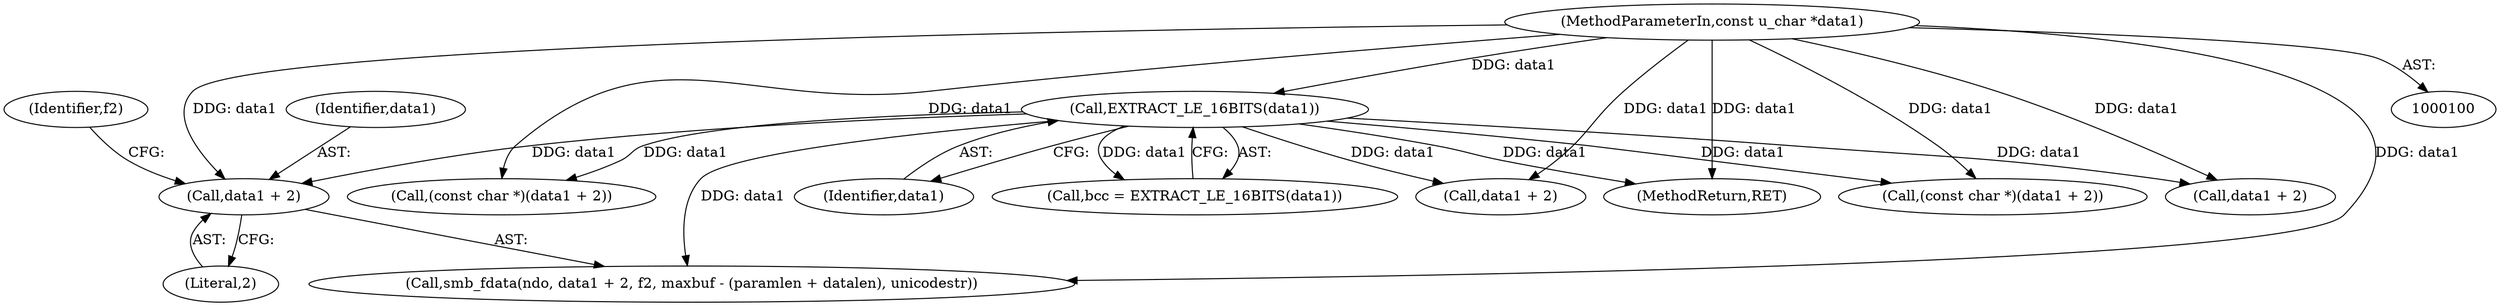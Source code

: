 digraph "0_tcpdump_96480ab95308cd9234b4f09b175ebf60e17792c6@pointer" {
"1000276" [label="(Call,data1 + 2)"];
"1000261" [label="(Call,EXTRACT_LE_16BITS(data1))"];
"1000103" [label="(MethodParameterIn,const u_char *data1)"];
"1000307" [label="(Call,(const char *)(data1 + 2))"];
"1000278" [label="(Literal,2)"];
"1000262" [label="(Identifier,data1)"];
"1000259" [label="(Call,bcc = EXTRACT_LE_16BITS(data1))"];
"1000261" [label="(Call,EXTRACT_LE_16BITS(data1))"];
"1000277" [label="(Identifier,data1)"];
"1000309" [label="(Call,data1 + 2)"];
"1000354" [label="(MethodReturn,RET)"];
"1000289" [label="(Call,(const char *)(data1 + 2))"];
"1000274" [label="(Call,smb_fdata(ndo, data1 + 2, f2, maxbuf - (paramlen + datalen), unicodestr))"];
"1000291" [label="(Call,data1 + 2)"];
"1000276" [label="(Call,data1 + 2)"];
"1000103" [label="(MethodParameterIn,const u_char *data1)"];
"1000279" [label="(Identifier,f2)"];
"1000276" -> "1000274"  [label="AST: "];
"1000276" -> "1000278"  [label="CFG: "];
"1000277" -> "1000276"  [label="AST: "];
"1000278" -> "1000276"  [label="AST: "];
"1000279" -> "1000276"  [label="CFG: "];
"1000261" -> "1000276"  [label="DDG: data1"];
"1000103" -> "1000276"  [label="DDG: data1"];
"1000261" -> "1000259"  [label="AST: "];
"1000261" -> "1000262"  [label="CFG: "];
"1000262" -> "1000261"  [label="AST: "];
"1000259" -> "1000261"  [label="CFG: "];
"1000261" -> "1000354"  [label="DDG: data1"];
"1000261" -> "1000259"  [label="DDG: data1"];
"1000103" -> "1000261"  [label="DDG: data1"];
"1000261" -> "1000274"  [label="DDG: data1"];
"1000261" -> "1000289"  [label="DDG: data1"];
"1000261" -> "1000291"  [label="DDG: data1"];
"1000261" -> "1000307"  [label="DDG: data1"];
"1000261" -> "1000309"  [label="DDG: data1"];
"1000103" -> "1000100"  [label="AST: "];
"1000103" -> "1000354"  [label="DDG: data1"];
"1000103" -> "1000274"  [label="DDG: data1"];
"1000103" -> "1000289"  [label="DDG: data1"];
"1000103" -> "1000291"  [label="DDG: data1"];
"1000103" -> "1000307"  [label="DDG: data1"];
"1000103" -> "1000309"  [label="DDG: data1"];
}
